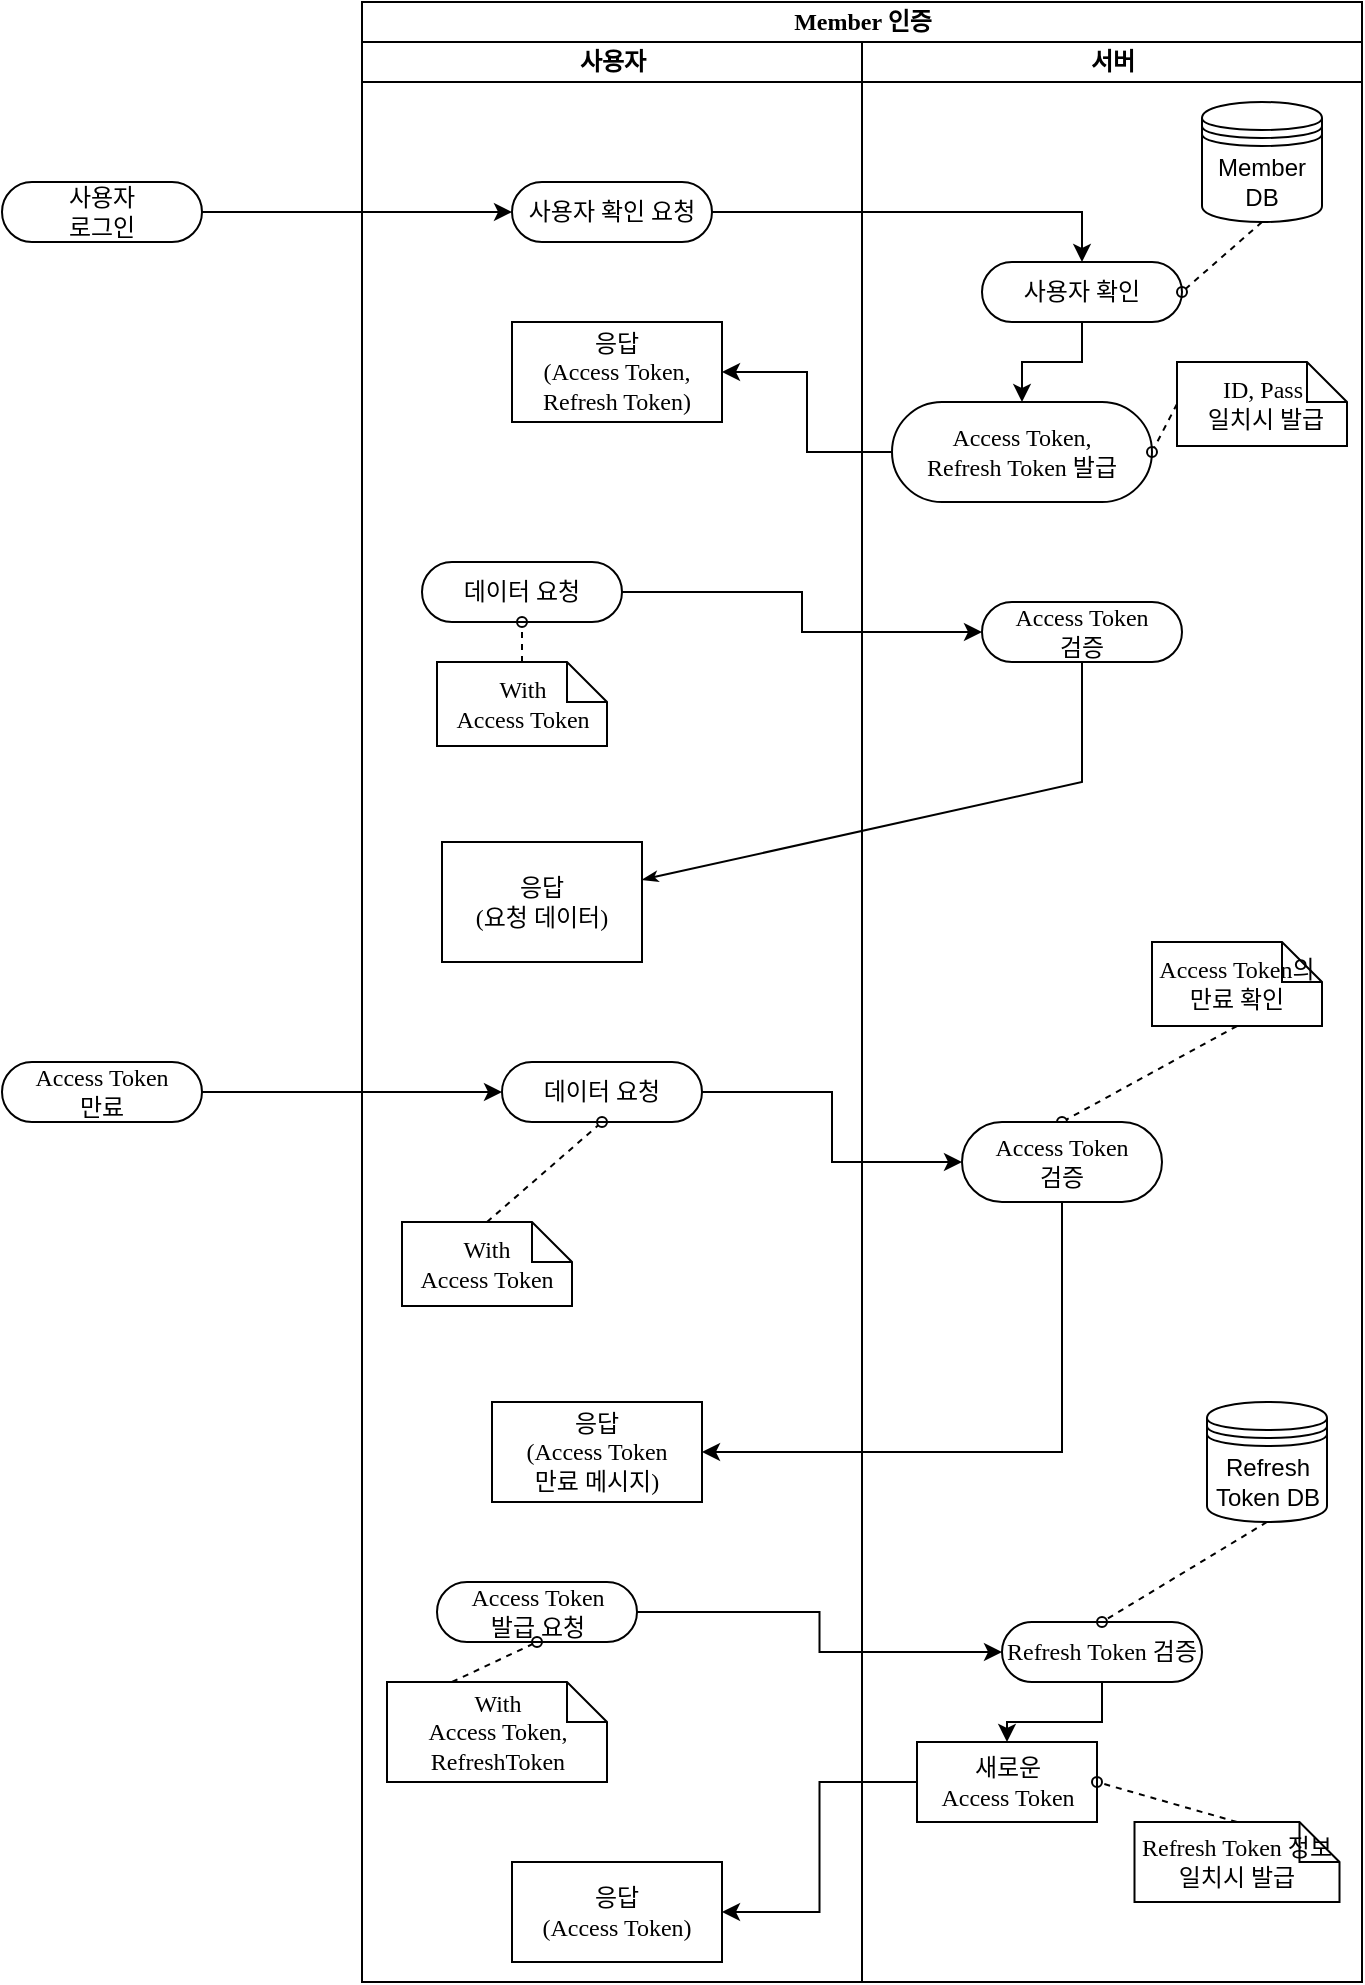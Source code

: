 <mxfile version="13.2.2" type="device"><diagram name="Page-1" id="0783ab3e-0a74-02c8-0abd-f7b4e66b4bec"><mxGraphModel dx="1326" dy="1896" grid="1" gridSize="10" guides="1" tooltips="1" connect="1" arrows="1" fold="1" page="1" pageScale="1" pageWidth="850" pageHeight="1100" background="#ffffff" math="0" shadow="0"><root><mxCell id="0"/><mxCell id="1" parent="0"/><mxCell id="1c1d494c118603dd-1" value="Member 인증" style="swimlane;html=1;childLayout=stackLayout;startSize=20;rounded=0;shadow=0;comic=0;labelBackgroundColor=none;strokeWidth=1;fontFamily=Verdana;fontSize=12;align=center;" parent="1" vertex="1"><mxGeometry x="200" y="20" width="500" height="990" as="geometry"/></mxCell><mxCell id="1c1d494c118603dd-2" value="사용자" style="swimlane;html=1;startSize=20;" parent="1c1d494c118603dd-1" vertex="1"><mxGeometry y="20" width="250" height="970" as="geometry"/></mxCell><mxCell id="8g2n5J6vQOueCXPfw0WN-24" value="With &lt;br&gt;Access Token" style="shape=note;whiteSpace=wrap;html=1;rounded=0;shadow=0;comic=0;labelBackgroundColor=none;strokeWidth=1;fontFamily=Verdana;fontSize=12;align=center;size=20;" parent="1c1d494c118603dd-2" vertex="1"><mxGeometry x="20" y="590" width="85" height="42" as="geometry"/></mxCell><mxCell id="8g2n5J6vQOueCXPfw0WN-32" value="With &lt;br&gt;Access Token, RefreshToken" style="shape=note;whiteSpace=wrap;html=1;rounded=0;shadow=0;comic=0;labelBackgroundColor=none;strokeWidth=1;fontFamily=Verdana;fontSize=12;align=center;size=20;" parent="1c1d494c118603dd-2" vertex="1"><mxGeometry x="12.5" y="820" width="110" height="50" as="geometry"/></mxCell><mxCell id="1c1d494c118603dd-21" value="With &lt;br&gt;Access Token" style="shape=note;whiteSpace=wrap;html=1;rounded=0;shadow=0;comic=0;labelBackgroundColor=none;strokeWidth=1;fontFamily=Verdana;fontSize=12;align=center;size=20;" parent="1c1d494c118603dd-2" vertex="1"><mxGeometry x="37.5" y="310" width="85" height="42" as="geometry"/></mxCell><mxCell id="1c1d494c118603dd-6" value="데이터 요청" style="rounded=1;whiteSpace=wrap;html=1;shadow=0;comic=0;labelBackgroundColor=none;strokeWidth=1;fontFamily=Verdana;fontSize=12;align=center;arcSize=50;" parent="1c1d494c118603dd-2" vertex="1"><mxGeometry x="30" y="260" width="100" height="30" as="geometry"/></mxCell><mxCell id="1c1d494c118603dd-14" value="응답&lt;br&gt;(요청 데이터)" style="rounded=0;whiteSpace=wrap;html=1;shadow=0;comic=0;labelBackgroundColor=none;strokeWidth=1;fontFamily=Verdana;fontSize=12;align=center;arcSize=50;" parent="1c1d494c118603dd-2" vertex="1"><mxGeometry x="40" y="400" width="100" height="60" as="geometry"/></mxCell><mxCell id="8g2n5J6vQOueCXPfw0WN-33" value="Access Token&lt;br&gt;발급 요청" style="rounded=1;whiteSpace=wrap;html=1;shadow=0;comic=0;labelBackgroundColor=none;strokeWidth=1;fontFamily=Verdana;fontSize=12;align=center;arcSize=50;" parent="1c1d494c118603dd-2" vertex="1"><mxGeometry x="37.5" y="770" width="100" height="30" as="geometry"/></mxCell><mxCell id="8g2n5J6vQOueCXPfw0WN-22" value="데이터 요청" style="rounded=1;whiteSpace=wrap;html=1;shadow=0;comic=0;labelBackgroundColor=none;strokeWidth=1;fontFamily=Verdana;fontSize=12;align=center;arcSize=50;" parent="1c1d494c118603dd-2" vertex="1"><mxGeometry x="70" y="510" width="100" height="30" as="geometry"/></mxCell><mxCell id="8g2n5J6vQOueCXPfw0WN-18" value="응답&lt;br&gt;(Access Token, Refresh Token)" style="rounded=0;whiteSpace=wrap;html=1;shadow=0;comic=0;labelBackgroundColor=none;strokeWidth=1;fontFamily=Verdana;fontSize=12;align=center;arcSize=50;" parent="1c1d494c118603dd-2" vertex="1"><mxGeometry x="75" y="140" width="105" height="50" as="geometry"/></mxCell><mxCell id="8g2n5J6vQOueCXPfw0WN-2" value="사용자 확인 요청" style="rounded=1;whiteSpace=wrap;html=1;shadow=0;comic=0;labelBackgroundColor=none;strokeWidth=1;fontFamily=Verdana;fontSize=12;align=center;arcSize=50;" parent="1c1d494c118603dd-2" vertex="1"><mxGeometry x="75" y="70" width="100" height="30" as="geometry"/></mxCell><mxCell id="1c1d494c118603dd-47" style="edgeStyle=none;rounded=0;html=1;dashed=1;labelBackgroundColor=none;startArrow=none;startFill=0;startSize=5;endArrow=oval;endFill=0;endSize=5;jettySize=auto;orthogonalLoop=1;strokeWidth=1;fontFamily=Verdana;fontSize=12;entryX=0.5;entryY=1;entryDx=0;entryDy=0;" parent="1c1d494c118603dd-2" source="1c1d494c118603dd-21" target="1c1d494c118603dd-6" edge="1"><mxGeometry relative="1" as="geometry"><mxPoint x="140" y="295" as="targetPoint"/></mxGeometry></mxCell><mxCell id="8g2n5J6vQOueCXPfw0WN-25" style="edgeStyle=none;rounded=0;html=1;dashed=1;labelBackgroundColor=none;startArrow=none;startFill=0;startSize=5;endArrow=oval;endFill=0;endSize=5;jettySize=auto;orthogonalLoop=1;strokeWidth=1;fontFamily=Verdana;fontSize=12;entryX=0.5;entryY=1;entryDx=0;entryDy=0;exitX=0.5;exitY=0;exitDx=0;exitDy=0;exitPerimeter=0;" parent="1c1d494c118603dd-2" source="8g2n5J6vQOueCXPfw0WN-24" target="8g2n5J6vQOueCXPfw0WN-22" edge="1"><mxGeometry relative="1" as="geometry"><mxPoint x="70" y="580" as="sourcePoint"/><mxPoint x="290" y="340" as="targetPoint"/></mxGeometry></mxCell><mxCell id="8g2n5J6vQOueCXPfw0WN-30" value="응답&lt;br&gt;(Access Token&lt;br&gt;만료 메시지)" style="rounded=0;whiteSpace=wrap;html=1;shadow=0;comic=0;labelBackgroundColor=none;strokeWidth=1;fontFamily=Verdana;fontSize=12;align=center;arcSize=50;" parent="1c1d494c118603dd-2" vertex="1"><mxGeometry x="65" y="680" width="105" height="50" as="geometry"/></mxCell><mxCell id="8g2n5J6vQOueCXPfw0WN-34" style="edgeStyle=none;rounded=0;html=1;dashed=1;labelBackgroundColor=none;startArrow=none;startFill=0;startSize=5;endArrow=oval;endFill=0;endSize=5;jettySize=auto;orthogonalLoop=1;strokeWidth=1;fontFamily=Verdana;fontSize=12;entryX=0.5;entryY=1;entryDx=0;entryDy=0;exitX=0;exitY=0;exitDx=32.5;exitDy=0;exitPerimeter=0;" parent="1c1d494c118603dd-2" source="8g2n5J6vQOueCXPfw0WN-32" target="8g2n5J6vQOueCXPfw0WN-33" edge="1"><mxGeometry relative="1" as="geometry"><mxPoint x="272.5" y="640" as="sourcePoint"/><mxPoint x="330" y="590" as="targetPoint"/></mxGeometry></mxCell><mxCell id="8g2n5J6vQOueCXPfw0WN-43" value="응답&lt;br&gt;(Access Token)" style="rounded=0;whiteSpace=wrap;html=1;shadow=0;comic=0;labelBackgroundColor=none;strokeWidth=1;fontFamily=Verdana;fontSize=12;align=center;arcSize=50;" parent="1c1d494c118603dd-2" vertex="1"><mxGeometry x="75" y="910" width="105" height="50" as="geometry"/></mxCell><mxCell id="1c1d494c118603dd-3" value="서버" style="swimlane;html=1;startSize=20;" parent="1c1d494c118603dd-1" vertex="1"><mxGeometry x="250" y="20" width="250" height="970" as="geometry"/></mxCell><mxCell id="8g2n5J6vQOueCXPfw0WN-14" value="" style="edgeStyle=orthogonalEdgeStyle;rounded=0;orthogonalLoop=1;jettySize=auto;html=1;" parent="1c1d494c118603dd-3" source="8g2n5J6vQOueCXPfw0WN-10" target="8g2n5J6vQOueCXPfw0WN-13" edge="1"><mxGeometry relative="1" as="geometry"/></mxCell><mxCell id="8g2n5J6vQOueCXPfw0WN-13" value="Access Token,&lt;br&gt;Refresh Token 발급" style="rounded=1;whiteSpace=wrap;html=1;shadow=0;comic=0;labelBackgroundColor=none;strokeWidth=1;fontFamily=Verdana;fontSize=12;align=center;arcSize=50;" parent="1c1d494c118603dd-3" vertex="1"><mxGeometry x="15" y="180" width="130" height="50" as="geometry"/></mxCell><mxCell id="8g2n5J6vQOueCXPfw0WN-40" value="새로운&lt;br&gt;Access Token" style="rounded=0;whiteSpace=wrap;html=1;shadow=0;comic=0;labelBackgroundColor=none;strokeWidth=1;fontFamily=Verdana;fontSize=12;align=center;arcSize=50;" parent="1c1d494c118603dd-3" vertex="1"><mxGeometry x="27.5" y="850" width="90" height="40" as="geometry"/></mxCell><mxCell id="8g2n5J6vQOueCXPfw0WN-10" value="사용자 확인" style="rounded=1;whiteSpace=wrap;html=1;shadow=0;comic=0;labelBackgroundColor=none;strokeWidth=1;fontFamily=Verdana;fontSize=12;align=center;arcSize=50;" parent="1c1d494c118603dd-3" vertex="1"><mxGeometry x="60" y="110" width="100" height="30" as="geometry"/></mxCell><mxCell id="8g2n5J6vQOueCXPfw0WN-19" value="Access Token&lt;br&gt;검증" style="rounded=1;whiteSpace=wrap;html=1;shadow=0;comic=0;labelBackgroundColor=none;strokeWidth=1;fontFamily=Verdana;fontSize=12;align=center;arcSize=50;" parent="1c1d494c118603dd-3" vertex="1"><mxGeometry x="60" y="280" width="100" height="30" as="geometry"/></mxCell><mxCell id="8g2n5J6vQOueCXPfw0WN-28" style="edgeStyle=none;rounded=0;html=1;dashed=1;labelBackgroundColor=none;startArrow=none;startFill=0;startSize=5;endArrow=oval;endFill=0;endSize=5;jettySize=auto;orthogonalLoop=1;strokeWidth=1;fontFamily=Verdana;fontSize=12;exitX=0.5;exitY=1;exitDx=0;exitDy=0;exitPerimeter=0;entryX=0.5;entryY=0;entryDx=0;entryDy=0;" parent="1c1d494c118603dd-3" source="8g2n5J6vQOueCXPfw0WN-29" target="8g2n5J6vQOueCXPfw0WN-26" edge="1"><mxGeometry relative="1" as="geometry"><mxPoint x="130" y="630" as="sourcePoint"/><mxPoint x="90" y="480" as="targetPoint"/><Array as="points"/></mxGeometry></mxCell><mxCell id="8g2n5J6vQOueCXPfw0WN-26" value="Access Token&lt;br&gt;검증" style="rounded=1;whiteSpace=wrap;html=1;shadow=0;comic=0;labelBackgroundColor=none;strokeWidth=1;fontFamily=Verdana;fontSize=12;align=center;arcSize=50;" parent="1c1d494c118603dd-3" vertex="1"><mxGeometry x="50" y="540" width="100" height="40" as="geometry"/></mxCell><mxCell id="8g2n5J6vQOueCXPfw0WN-35" value="Refresh Token 검증" style="rounded=1;whiteSpace=wrap;html=1;shadow=0;comic=0;labelBackgroundColor=none;strokeWidth=1;fontFamily=Verdana;fontSize=12;align=center;arcSize=50;" parent="1c1d494c118603dd-3" vertex="1"><mxGeometry x="70" y="790" width="100" height="30" as="geometry"/></mxCell><mxCell id="8g2n5J6vQOueCXPfw0WN-39" value="Refresh Token 정보 일치시 발급" style="shape=note;whiteSpace=wrap;html=1;rounded=0;shadow=0;comic=0;labelBackgroundColor=none;strokeWidth=1;fontFamily=Verdana;fontSize=12;align=center;size=20;" parent="1c1d494c118603dd-3" vertex="1"><mxGeometry x="136.25" y="890" width="102.5" height="40" as="geometry"/></mxCell><mxCell id="8g2n5J6vQOueCXPfw0WN-29" value="Access Token의 만료 확인" style="shape=note;whiteSpace=wrap;html=1;rounded=0;shadow=0;comic=0;labelBackgroundColor=none;strokeWidth=1;fontFamily=Verdana;fontSize=12;align=center;size=20;" parent="1c1d494c118603dd-3" vertex="1"><mxGeometry x="145" y="450" width="85" height="42" as="geometry"/></mxCell><mxCell id="8g2n5J6vQOueCXPfw0WN-15" value="ID, Pass&lt;br&gt;&amp;nbsp;일치시 발급" style="shape=note;whiteSpace=wrap;html=1;rounded=0;shadow=0;comic=0;labelBackgroundColor=none;strokeWidth=1;fontFamily=Verdana;fontSize=12;align=center;size=20;" parent="1c1d494c118603dd-3" vertex="1"><mxGeometry x="157.5" y="160" width="85" height="42" as="geometry"/></mxCell><mxCell id="8g2n5J6vQOueCXPfw0WN-5" value="Member DB" style="shape=datastore;whiteSpace=wrap;html=1;" parent="1c1d494c118603dd-3" vertex="1"><mxGeometry x="170" y="30" width="60" height="60" as="geometry"/></mxCell><mxCell id="8g2n5J6vQOueCXPfw0WN-12" style="edgeStyle=none;rounded=0;html=1;labelBackgroundColor=none;startArrow=none;startFill=0;startSize=5;endArrow=oval;endFill=0;endSize=5;jettySize=auto;orthogonalLoop=1;strokeWidth=1;fontFamily=Verdana;fontSize=12;dashed=1;entryX=1;entryY=0.5;entryDx=0;entryDy=0;exitX=0.5;exitY=1;exitDx=0;exitDy=0;" parent="1c1d494c118603dd-3" source="8g2n5J6vQOueCXPfw0WN-5" target="8g2n5J6vQOueCXPfw0WN-10" edge="1"><mxGeometry relative="1" as="geometry"><mxPoint x="200" y="130" as="sourcePoint"/><mxPoint x="80.625" y="300" as="targetPoint"/></mxGeometry></mxCell><mxCell id="1c1d494c118603dd-46" style="edgeStyle=none;rounded=0;html=1;labelBackgroundColor=none;startArrow=none;startFill=0;startSize=5;endArrow=oval;endFill=0;endSize=5;jettySize=auto;orthogonalLoop=1;strokeWidth=1;fontFamily=Verdana;fontSize=12;dashed=1;exitX=0;exitY=0.5;exitDx=0;exitDy=0;exitPerimeter=0;entryX=1;entryY=0.5;entryDx=0;entryDy=0;" parent="1c1d494c118603dd-3" source="8g2n5J6vQOueCXPfw0WN-15" target="8g2n5J6vQOueCXPfw0WN-13" edge="1"><mxGeometry relative="1" as="geometry"/></mxCell><mxCell id="8g2n5J6vQOueCXPfw0WN-37" value="Refresh Token DB" style="shape=datastore;whiteSpace=wrap;html=1;" parent="1c1d494c118603dd-3" vertex="1"><mxGeometry x="172.5" y="680" width="60" height="60" as="geometry"/></mxCell><mxCell id="8g2n5J6vQOueCXPfw0WN-38" style="edgeStyle=none;rounded=0;html=1;labelBackgroundColor=none;startArrow=none;startFill=0;startSize=5;endArrow=oval;endFill=0;endSize=5;jettySize=auto;orthogonalLoop=1;strokeWidth=1;fontFamily=Verdana;fontSize=12;dashed=1;entryX=0.5;entryY=0;entryDx=0;entryDy=0;exitX=0.5;exitY=1;exitDx=0;exitDy=0;" parent="1c1d494c118603dd-3" source="8g2n5J6vQOueCXPfw0WN-37" target="8g2n5J6vQOueCXPfw0WN-35" edge="1"><mxGeometry relative="1" as="geometry"><mxPoint x="190" y="780" as="sourcePoint"/><mxPoint x="83.125" y="950" as="targetPoint"/></mxGeometry></mxCell><mxCell id="8g2n5J6vQOueCXPfw0WN-41" value="" style="edgeStyle=orthogonalEdgeStyle;rounded=0;orthogonalLoop=1;jettySize=auto;html=1;exitX=0.5;exitY=1;exitDx=0;exitDy=0;entryX=0.5;entryY=0;entryDx=0;entryDy=0;" parent="1c1d494c118603dd-3" source="8g2n5J6vQOueCXPfw0WN-35" target="8g2n5J6vQOueCXPfw0WN-40" edge="1"><mxGeometry relative="1" as="geometry"><mxPoint x="160" y="850" as="sourcePoint"/><mxPoint x="280" y="835" as="targetPoint"/></mxGeometry></mxCell><mxCell id="8g2n5J6vQOueCXPfw0WN-42" style="edgeStyle=none;rounded=0;html=1;labelBackgroundColor=none;startArrow=none;startFill=0;startSize=5;endArrow=oval;endFill=0;endSize=5;jettySize=auto;orthogonalLoop=1;strokeWidth=1;fontFamily=Verdana;fontSize=12;dashed=1;entryX=1;entryY=0.5;entryDx=0;entryDy=0;exitX=0.5;exitY=0;exitDx=0;exitDy=0;exitPerimeter=0;" parent="1c1d494c118603dd-3" source="8g2n5J6vQOueCXPfw0WN-39" target="8g2n5J6vQOueCXPfw0WN-40" edge="1"><mxGeometry relative="1" as="geometry"><mxPoint x="252.5" y="800" as="sourcePoint"/><mxPoint x="170" y="850" as="targetPoint"/></mxGeometry></mxCell><mxCell id="8g2n5J6vQOueCXPfw0WN-11" value="" style="edgeStyle=orthogonalEdgeStyle;rounded=0;orthogonalLoop=1;jettySize=auto;html=1;" parent="1c1d494c118603dd-1" source="8g2n5J6vQOueCXPfw0WN-2" target="8g2n5J6vQOueCXPfw0WN-10" edge="1"><mxGeometry relative="1" as="geometry"/></mxCell><mxCell id="8g2n5J6vQOueCXPfw0WN-17" value="" style="edgeStyle=orthogonalEdgeStyle;rounded=0;orthogonalLoop=1;jettySize=auto;html=1;entryX=1;entryY=0.5;entryDx=0;entryDy=0;" parent="1c1d494c118603dd-1" source="8g2n5J6vQOueCXPfw0WN-13" target="8g2n5J6vQOueCXPfw0WN-18" edge="1"><mxGeometry relative="1" as="geometry"><mxPoint x="195" y="195" as="targetPoint"/></mxGeometry></mxCell><mxCell id="8g2n5J6vQOueCXPfw0WN-20" value="" style="edgeStyle=orthogonalEdgeStyle;rounded=0;orthogonalLoop=1;jettySize=auto;html=1;" parent="1c1d494c118603dd-1" source="1c1d494c118603dd-6" target="8g2n5J6vQOueCXPfw0WN-19" edge="1"><mxGeometry relative="1" as="geometry"/></mxCell><mxCell id="1c1d494c118603dd-36" style="edgeStyle=none;rounded=0;html=1;labelBackgroundColor=none;startArrow=none;startFill=0;startSize=5;endArrow=classicThin;endFill=1;endSize=5;jettySize=auto;orthogonalLoop=1;strokeWidth=1;fontFamily=Verdana;fontSize=12;exitX=0.5;exitY=1;exitDx=0;exitDy=0;" parent="1c1d494c118603dd-1" source="8g2n5J6vQOueCXPfw0WN-19" target="1c1d494c118603dd-14" edge="1"><mxGeometry relative="1" as="geometry"><mxPoint x="180" y="383.043" as="sourcePoint"/><Array as="points"><mxPoint x="360" y="390"/></Array></mxGeometry></mxCell><mxCell id="8g2n5J6vQOueCXPfw0WN-27" value="" style="edgeStyle=orthogonalEdgeStyle;rounded=0;orthogonalLoop=1;jettySize=auto;html=1;" parent="1c1d494c118603dd-1" source="8g2n5J6vQOueCXPfw0WN-22" target="8g2n5J6vQOueCXPfw0WN-26" edge="1"><mxGeometry relative="1" as="geometry"/></mxCell><mxCell id="8g2n5J6vQOueCXPfw0WN-31" value="" style="edgeStyle=orthogonalEdgeStyle;rounded=0;orthogonalLoop=1;jettySize=auto;html=1;entryX=1;entryY=0.5;entryDx=0;entryDy=0;exitX=0.5;exitY=1;exitDx=0;exitDy=0;" parent="1c1d494c118603dd-1" source="8g2n5J6vQOueCXPfw0WN-26" target="8g2n5J6vQOueCXPfw0WN-30" edge="1"><mxGeometry relative="1" as="geometry"><mxPoint x="420" y="730" as="sourcePoint"/><mxPoint x="335" y="690" as="targetPoint"/></mxGeometry></mxCell><mxCell id="8g2n5J6vQOueCXPfw0WN-36" value="" style="edgeStyle=orthogonalEdgeStyle;rounded=0;orthogonalLoop=1;jettySize=auto;html=1;" parent="1c1d494c118603dd-1" source="8g2n5J6vQOueCXPfw0WN-33" target="8g2n5J6vQOueCXPfw0WN-35" edge="1"><mxGeometry relative="1" as="geometry"/></mxCell><mxCell id="8g2n5J6vQOueCXPfw0WN-45" value="" style="edgeStyle=orthogonalEdgeStyle;rounded=0;orthogonalLoop=1;jettySize=auto;html=1;entryX=1;entryY=0.5;entryDx=0;entryDy=0;" parent="1c1d494c118603dd-1" source="8g2n5J6vQOueCXPfw0WN-40" target="8g2n5J6vQOueCXPfw0WN-43" edge="1"><mxGeometry relative="1" as="geometry"><mxPoint x="322.5" y="990" as="targetPoint"/></mxGeometry></mxCell><mxCell id="8g2n5J6vQOueCXPfw0WN-9" value="" style="edgeStyle=orthogonalEdgeStyle;rounded=0;orthogonalLoop=1;jettySize=auto;html=1;entryX=0;entryY=0.5;entryDx=0;entryDy=0;" parent="1" source="8g2n5J6vQOueCXPfw0WN-1" target="8g2n5J6vQOueCXPfw0WN-2" edge="1"><mxGeometry relative="1" as="geometry"/></mxCell><mxCell id="8g2n5J6vQOueCXPfw0WN-1" value="사용자&lt;br&gt;로그인" style="rounded=1;whiteSpace=wrap;html=1;shadow=0;comic=0;labelBackgroundColor=none;strokeWidth=1;fontFamily=Verdana;fontSize=12;align=center;arcSize=50;" parent="1" vertex="1"><mxGeometry x="20" y="110" width="100" height="30" as="geometry"/></mxCell><mxCell id="8g2n5J6vQOueCXPfw0WN-23" value="" style="edgeStyle=orthogonalEdgeStyle;rounded=0;orthogonalLoop=1;jettySize=auto;html=1;" parent="1" source="8g2n5J6vQOueCXPfw0WN-21" target="8g2n5J6vQOueCXPfw0WN-22" edge="1"><mxGeometry relative="1" as="geometry"/></mxCell><mxCell id="8g2n5J6vQOueCXPfw0WN-21" value="Access Token&lt;br&gt;만료" style="rounded=1;whiteSpace=wrap;html=1;shadow=0;comic=0;labelBackgroundColor=none;strokeWidth=1;fontFamily=Verdana;fontSize=12;align=center;arcSize=50;" parent="1" vertex="1"><mxGeometry x="20" y="550" width="100" height="30" as="geometry"/></mxCell></root></mxGraphModel></diagram></mxfile>